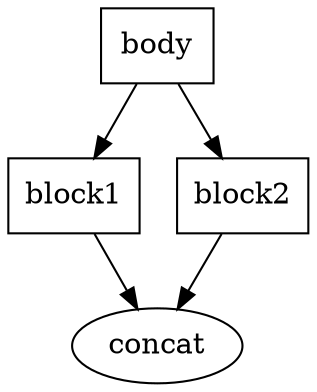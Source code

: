 digraph body_c {
    body [op_type = "body", shape=box, 
           input=yes];

    block1 [op_type="block",
           shape=box];

    block2 [op_type="block",
           shape=box];

    concat [op_type="concat",
           output=yes]

    body -> block1 -> concat;
    body -> block2 -> concat;
}
